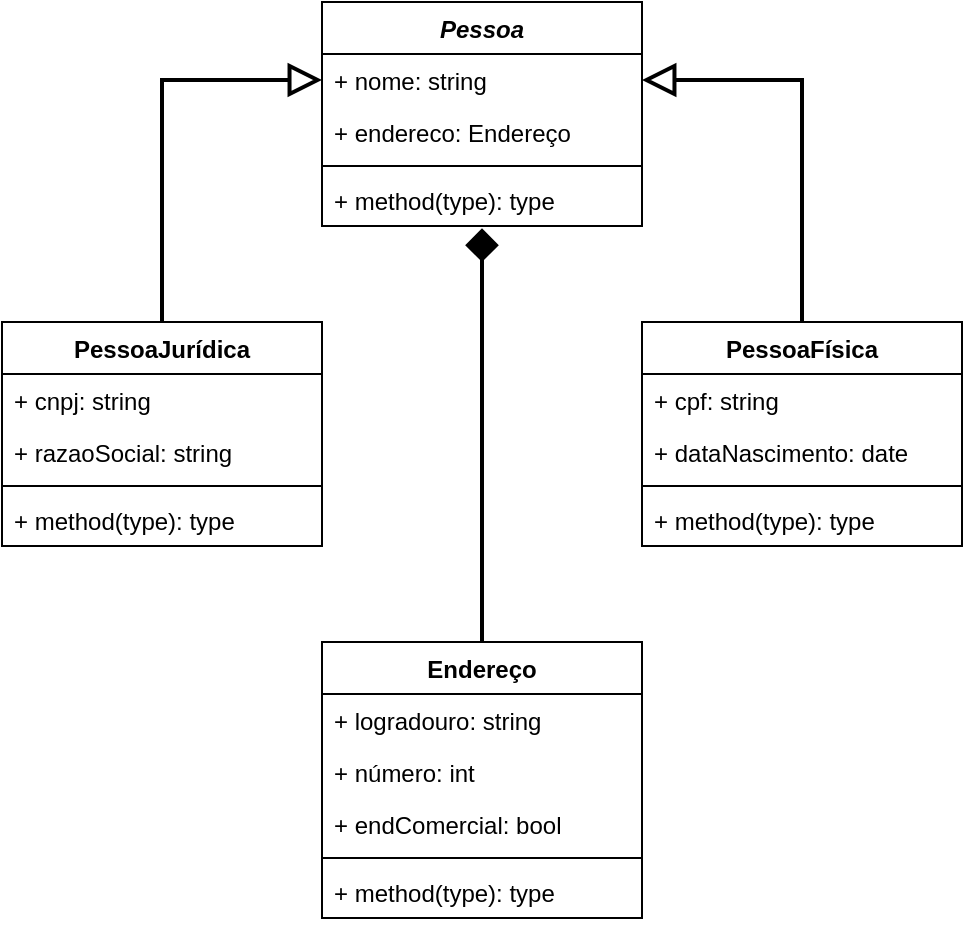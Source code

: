 <mxfile version="17.1.4" type="device"><diagram id="UtuE4lxvdG-pBO-MvqFs" name="Page-1"><mxGraphModel dx="419" dy="783" grid="1" gridSize="10" guides="1" tooltips="1" connect="1" arrows="1" fold="1" page="1" pageScale="1" pageWidth="827" pageHeight="1169" math="0" shadow="0"><root><mxCell id="0"/><mxCell id="1" parent="0"/><mxCell id="szO5Z0pcgEltk4RpUPEg-19" style="edgeStyle=orthogonalEdgeStyle;rounded=0;orthogonalLoop=1;jettySize=auto;html=1;entryX=0;entryY=0.5;entryDx=0;entryDy=0;endArrow=block;endFill=0;endSize=12;strokeWidth=2;startSize=12;" edge="1" parent="1" source="szO5Z0pcgEltk4RpUPEg-1" target="szO5Z0pcgEltk4RpUPEg-14"><mxGeometry relative="1" as="geometry"/></mxCell><mxCell id="szO5Z0pcgEltk4RpUPEg-1" value="PessoaJurídica" style="swimlane;fontStyle=1;align=center;verticalAlign=top;childLayout=stackLayout;horizontal=1;startSize=26;horizontalStack=0;resizeParent=1;resizeParentMax=0;resizeLast=0;collapsible=1;marginBottom=0;" vertex="1" parent="1"><mxGeometry x="160" y="280" width="160" height="112" as="geometry"/></mxCell><mxCell id="szO5Z0pcgEltk4RpUPEg-5" value="+ cnpj: string" style="text;strokeColor=none;fillColor=none;align=left;verticalAlign=top;spacingLeft=4;spacingRight=4;overflow=hidden;rotatable=0;points=[[0,0.5],[1,0.5]];portConstraint=eastwest;" vertex="1" parent="szO5Z0pcgEltk4RpUPEg-1"><mxGeometry y="26" width="160" height="26" as="geometry"/></mxCell><mxCell id="szO5Z0pcgEltk4RpUPEg-11" value="+ razaoSocial: string" style="text;strokeColor=none;fillColor=none;align=left;verticalAlign=top;spacingLeft=4;spacingRight=4;overflow=hidden;rotatable=0;points=[[0,0.5],[1,0.5]];portConstraint=eastwest;" vertex="1" parent="szO5Z0pcgEltk4RpUPEg-1"><mxGeometry y="52" width="160" height="26" as="geometry"/></mxCell><mxCell id="szO5Z0pcgEltk4RpUPEg-3" value="" style="line;strokeWidth=1;fillColor=none;align=left;verticalAlign=middle;spacingTop=-1;spacingLeft=3;spacingRight=3;rotatable=0;labelPosition=right;points=[];portConstraint=eastwest;" vertex="1" parent="szO5Z0pcgEltk4RpUPEg-1"><mxGeometry y="78" width="160" height="8" as="geometry"/></mxCell><mxCell id="szO5Z0pcgEltk4RpUPEg-4" value="+ method(type): type" style="text;strokeColor=none;fillColor=none;align=left;verticalAlign=top;spacingLeft=4;spacingRight=4;overflow=hidden;rotatable=0;points=[[0,0.5],[1,0.5]];portConstraint=eastwest;" vertex="1" parent="szO5Z0pcgEltk4RpUPEg-1"><mxGeometry y="86" width="160" height="26" as="geometry"/></mxCell><mxCell id="szO5Z0pcgEltk4RpUPEg-20" style="edgeStyle=orthogonalEdgeStyle;rounded=0;orthogonalLoop=1;jettySize=auto;html=1;entryX=1;entryY=0.5;entryDx=0;entryDy=0;endArrow=block;endFill=0;strokeWidth=2;jumpSize=6;endSize=12;startSize=12;" edge="1" parent="1" source="szO5Z0pcgEltk4RpUPEg-6" target="szO5Z0pcgEltk4RpUPEg-14"><mxGeometry relative="1" as="geometry"/></mxCell><mxCell id="szO5Z0pcgEltk4RpUPEg-6" value="PessoaFísica" style="swimlane;fontStyle=1;align=center;verticalAlign=top;childLayout=stackLayout;horizontal=1;startSize=26;horizontalStack=0;resizeParent=1;resizeParentMax=0;resizeLast=0;collapsible=1;marginBottom=0;" vertex="1" parent="1"><mxGeometry x="480" y="280" width="160" height="112" as="geometry"/></mxCell><mxCell id="szO5Z0pcgEltk4RpUPEg-8" value="+ cpf: string" style="text;strokeColor=none;fillColor=none;align=left;verticalAlign=top;spacingLeft=4;spacingRight=4;overflow=hidden;rotatable=0;points=[[0,0.5],[1,0.5]];portConstraint=eastwest;" vertex="1" parent="szO5Z0pcgEltk4RpUPEg-6"><mxGeometry y="26" width="160" height="26" as="geometry"/></mxCell><mxCell id="szO5Z0pcgEltk4RpUPEg-12" value="+ dataNascimento: date" style="text;strokeColor=none;fillColor=none;align=left;verticalAlign=top;spacingLeft=4;spacingRight=4;overflow=hidden;rotatable=0;points=[[0,0.5],[1,0.5]];portConstraint=eastwest;" vertex="1" parent="szO5Z0pcgEltk4RpUPEg-6"><mxGeometry y="52" width="160" height="26" as="geometry"/></mxCell><mxCell id="szO5Z0pcgEltk4RpUPEg-9" value="" style="line;strokeWidth=1;fillColor=none;align=left;verticalAlign=middle;spacingTop=-1;spacingLeft=3;spacingRight=3;rotatable=0;labelPosition=right;points=[];portConstraint=eastwest;" vertex="1" parent="szO5Z0pcgEltk4RpUPEg-6"><mxGeometry y="78" width="160" height="8" as="geometry"/></mxCell><mxCell id="szO5Z0pcgEltk4RpUPEg-10" value="+ method(type): type" style="text;strokeColor=none;fillColor=none;align=left;verticalAlign=top;spacingLeft=4;spacingRight=4;overflow=hidden;rotatable=0;points=[[0,0.5],[1,0.5]];portConstraint=eastwest;" vertex="1" parent="szO5Z0pcgEltk4RpUPEg-6"><mxGeometry y="86" width="160" height="26" as="geometry"/></mxCell><mxCell id="szO5Z0pcgEltk4RpUPEg-13" value="Pessoa" style="swimlane;fontStyle=3;align=center;verticalAlign=top;childLayout=stackLayout;horizontal=1;startSize=26;horizontalStack=0;resizeParent=1;resizeParentMax=0;resizeLast=0;collapsible=1;marginBottom=0;" vertex="1" parent="1"><mxGeometry x="320" y="120" width="160" height="112" as="geometry"/></mxCell><mxCell id="szO5Z0pcgEltk4RpUPEg-14" value="+ nome: string" style="text;strokeColor=none;fillColor=none;align=left;verticalAlign=top;spacingLeft=4;spacingRight=4;overflow=hidden;rotatable=0;points=[[0,0.5],[1,0.5]];portConstraint=eastwest;" vertex="1" parent="szO5Z0pcgEltk4RpUPEg-13"><mxGeometry y="26" width="160" height="26" as="geometry"/></mxCell><mxCell id="szO5Z0pcgEltk4RpUPEg-28" value="+ endereco: Endereço" style="text;strokeColor=none;fillColor=none;align=left;verticalAlign=top;spacingLeft=4;spacingRight=4;overflow=hidden;rotatable=0;points=[[0,0.5],[1,0.5]];portConstraint=eastwest;" vertex="1" parent="szO5Z0pcgEltk4RpUPEg-13"><mxGeometry y="52" width="160" height="26" as="geometry"/></mxCell><mxCell id="szO5Z0pcgEltk4RpUPEg-17" value="" style="line;strokeWidth=1;fillColor=none;align=left;verticalAlign=middle;spacingTop=-1;spacingLeft=3;spacingRight=3;rotatable=0;labelPosition=right;points=[];portConstraint=eastwest;" vertex="1" parent="szO5Z0pcgEltk4RpUPEg-13"><mxGeometry y="78" width="160" height="8" as="geometry"/></mxCell><mxCell id="szO5Z0pcgEltk4RpUPEg-18" value="+ method(type): type" style="text;strokeColor=none;fillColor=none;align=left;verticalAlign=top;spacingLeft=4;spacingRight=4;overflow=hidden;rotatable=0;points=[[0,0.5],[1,0.5]];portConstraint=eastwest;" vertex="1" parent="szO5Z0pcgEltk4RpUPEg-13"><mxGeometry y="86" width="160" height="26" as="geometry"/></mxCell><mxCell id="szO5Z0pcgEltk4RpUPEg-27" style="edgeStyle=orthogonalEdgeStyle;rounded=0;jumpSize=6;orthogonalLoop=1;jettySize=auto;html=1;endArrow=diamond;endFill=1;startSize=12;endSize=12;strokeWidth=2;" edge="1" parent="1" source="szO5Z0pcgEltk4RpUPEg-21"><mxGeometry relative="1" as="geometry"><mxPoint x="400" y="250" as="targetPoint"/><Array as="points"><mxPoint x="400" y="236"/></Array></mxGeometry></mxCell><mxCell id="szO5Z0pcgEltk4RpUPEg-21" value="Endereço" style="swimlane;fontStyle=1;align=center;verticalAlign=top;childLayout=stackLayout;horizontal=1;startSize=26;horizontalStack=0;resizeParent=1;resizeParentMax=0;resizeLast=0;collapsible=1;marginBottom=0;" vertex="1" parent="1"><mxGeometry x="320" y="440" width="160" height="138" as="geometry"/></mxCell><mxCell id="szO5Z0pcgEltk4RpUPEg-22" value="+ logradouro: string" style="text;strokeColor=none;fillColor=none;align=left;verticalAlign=top;spacingLeft=4;spacingRight=4;overflow=hidden;rotatable=0;points=[[0,0.5],[1,0.5]];portConstraint=eastwest;" vertex="1" parent="szO5Z0pcgEltk4RpUPEg-21"><mxGeometry y="26" width="160" height="26" as="geometry"/></mxCell><mxCell id="szO5Z0pcgEltk4RpUPEg-23" value="+ número: int" style="text;strokeColor=none;fillColor=none;align=left;verticalAlign=top;spacingLeft=4;spacingRight=4;overflow=hidden;rotatable=0;points=[[0,0.5],[1,0.5]];portConstraint=eastwest;" vertex="1" parent="szO5Z0pcgEltk4RpUPEg-21"><mxGeometry y="52" width="160" height="26" as="geometry"/></mxCell><mxCell id="szO5Z0pcgEltk4RpUPEg-26" value="+ endComercial: bool" style="text;strokeColor=none;fillColor=none;align=left;verticalAlign=top;spacingLeft=4;spacingRight=4;overflow=hidden;rotatable=0;points=[[0,0.5],[1,0.5]];portConstraint=eastwest;" vertex="1" parent="szO5Z0pcgEltk4RpUPEg-21"><mxGeometry y="78" width="160" height="26" as="geometry"/></mxCell><mxCell id="szO5Z0pcgEltk4RpUPEg-24" value="" style="line;strokeWidth=1;fillColor=none;align=left;verticalAlign=middle;spacingTop=-1;spacingLeft=3;spacingRight=3;rotatable=0;labelPosition=right;points=[];portConstraint=eastwest;" vertex="1" parent="szO5Z0pcgEltk4RpUPEg-21"><mxGeometry y="104" width="160" height="8" as="geometry"/></mxCell><mxCell id="szO5Z0pcgEltk4RpUPEg-25" value="+ method(type): type" style="text;strokeColor=none;fillColor=none;align=left;verticalAlign=top;spacingLeft=4;spacingRight=4;overflow=hidden;rotatable=0;points=[[0,0.5],[1,0.5]];portConstraint=eastwest;" vertex="1" parent="szO5Z0pcgEltk4RpUPEg-21"><mxGeometry y="112" width="160" height="26" as="geometry"/></mxCell></root></mxGraphModel></diagram></mxfile>